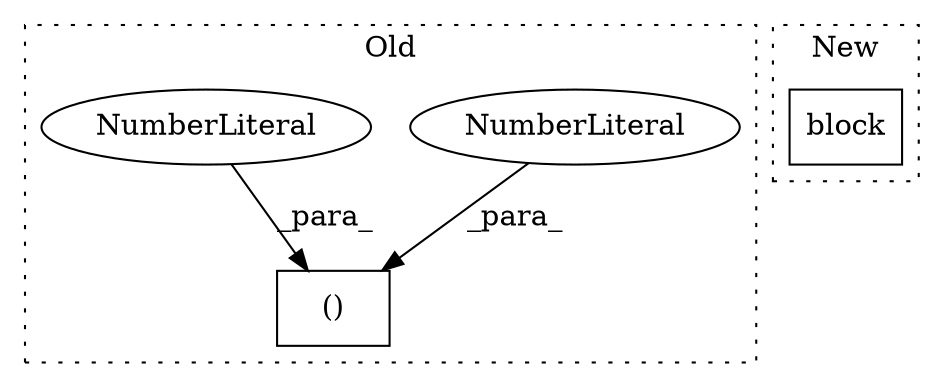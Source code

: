digraph G {
subgraph cluster0 {
1 [label="()" a="106" s="10417" l="29" shape="box"];
3 [label="NumberLiteral" a="34" s="10445" l="1" shape="ellipse"];
4 [label="NumberLiteral" a="34" s="10431" l="1" shape="ellipse"];
label = "Old";
style="dotted";
}
subgraph cluster1 {
2 [label="block" a="32" s="9409,9429" l="6,1" shape="box"];
label = "New";
style="dotted";
}
3 -> 1 [label="_para_"];
4 -> 1 [label="_para_"];
}